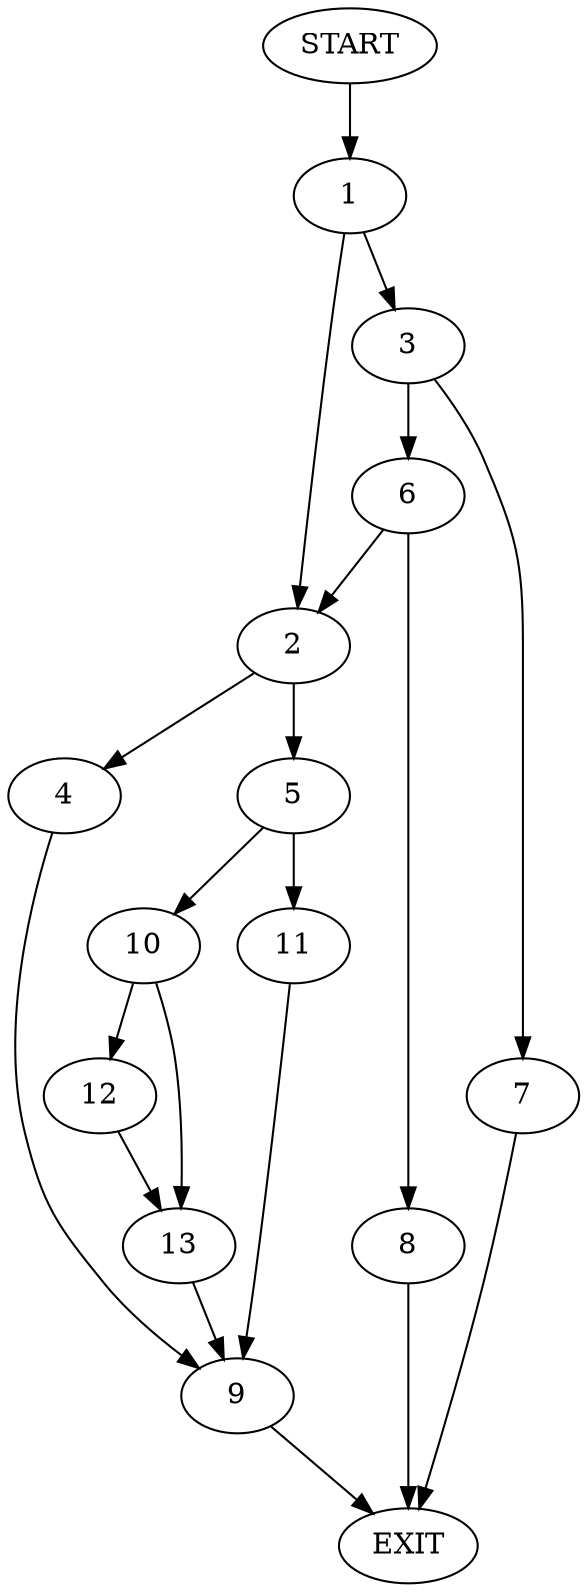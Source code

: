 digraph {
0 [label="START"]
14 [label="EXIT"]
0 -> 1
1 -> 2
1 -> 3
2 -> 4
2 -> 5
3 -> 6
3 -> 7
7 -> 14
6 -> 2
6 -> 8
8 -> 14
4 -> 9
5 -> 10
5 -> 11
9 -> 14
10 -> 12
10 -> 13
11 -> 9
12 -> 13
13 -> 9
}
